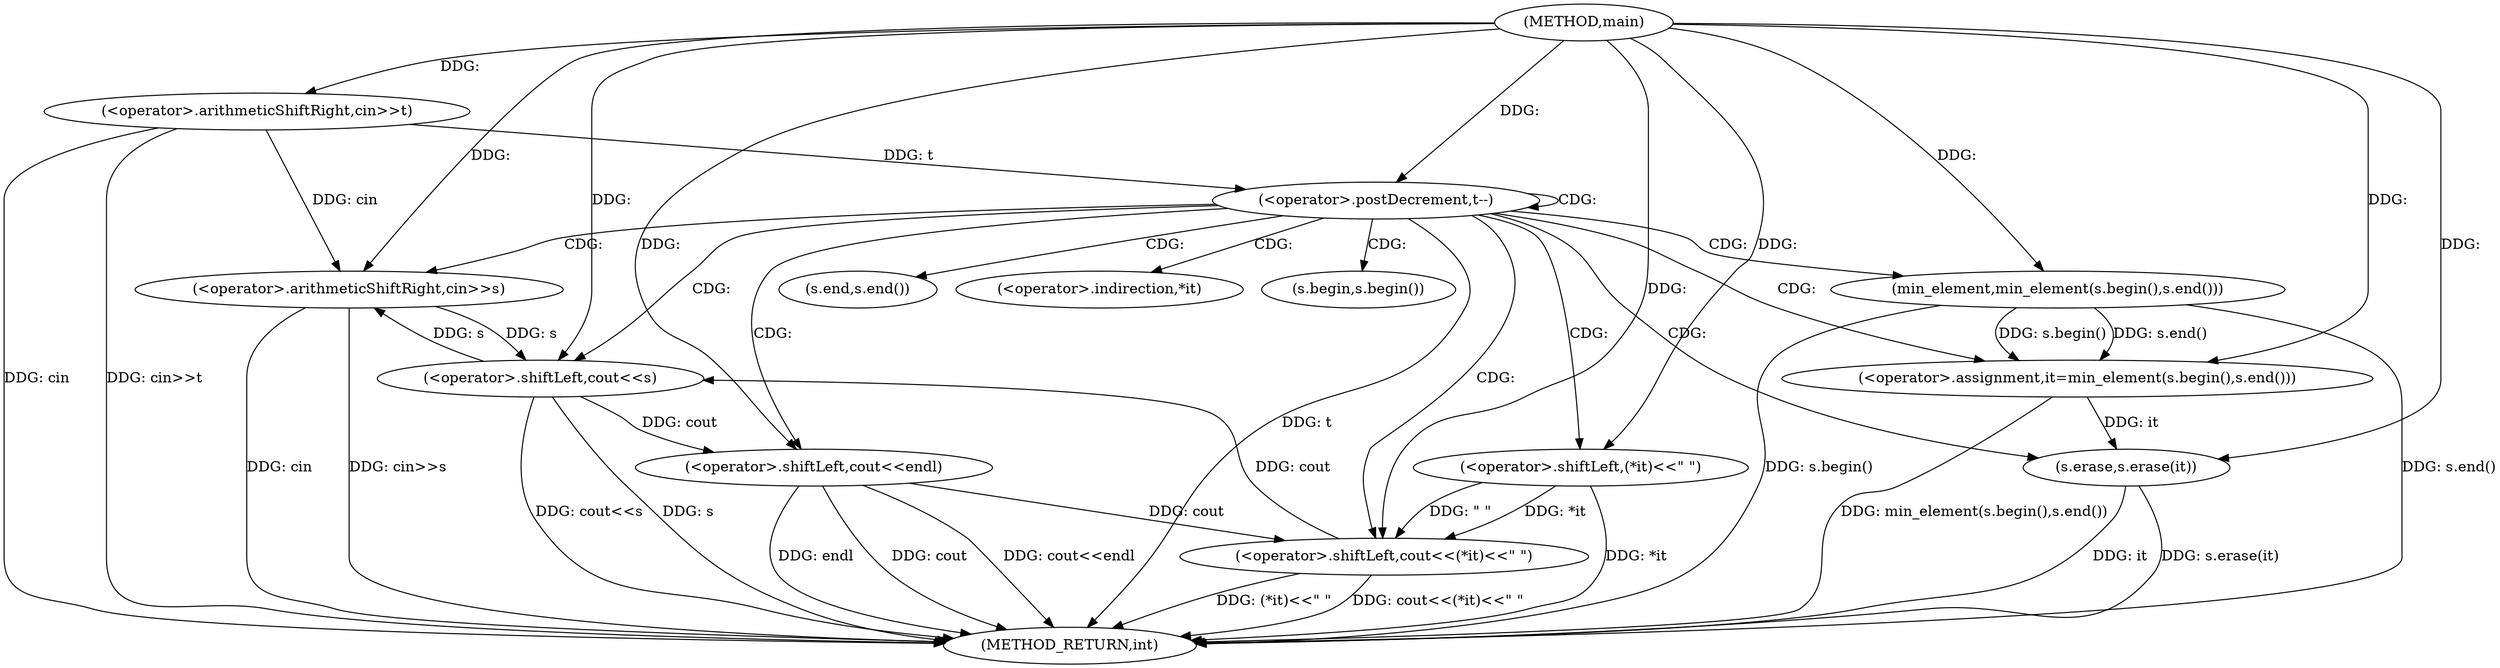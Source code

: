 digraph "main" {  
"1000101" [label = "(METHOD,main)" ]
"1000135" [label = "(METHOD_RETURN,int)" ]
"1000104" [label = "(<operator>.arithmeticShiftRight,cin>>t)" ]
"1000108" [label = "(<operator>.postDecrement,t--)" ]
"1000112" [label = "(<operator>.arithmeticShiftRight,cin>>s)" ]
"1000116" [label = "(<operator>.assignment,it=min_element(s.begin(),s.end()))" ]
"1000121" [label = "(<operator>.shiftLeft,cout<<(*it)<<\" \")" ]
"1000127" [label = "(s.erase,s.erase(it))" ]
"1000129" [label = "(<operator>.shiftLeft,cout<<s)" ]
"1000132" [label = "(<operator>.shiftLeft,cout<<endl)" ]
"1000118" [label = "(min_element,min_element(s.begin(),s.end()))" ]
"1000123" [label = "(<operator>.shiftLeft,(*it)<<\" \")" ]
"1000119" [label = "(s.begin,s.begin())" ]
"1000120" [label = "(s.end,s.end())" ]
"1000124" [label = "(<operator>.indirection,*it)" ]
  "1000104" -> "1000135"  [ label = "DDG: cin"] 
  "1000104" -> "1000135"  [ label = "DDG: cin>>t"] 
  "1000108" -> "1000135"  [ label = "DDG: t"] 
  "1000112" -> "1000135"  [ label = "DDG: cin"] 
  "1000112" -> "1000135"  [ label = "DDG: cin>>s"] 
  "1000118" -> "1000135"  [ label = "DDG: s.begin()"] 
  "1000118" -> "1000135"  [ label = "DDG: s.end()"] 
  "1000116" -> "1000135"  [ label = "DDG: min_element(s.begin(),s.end())"] 
  "1000123" -> "1000135"  [ label = "DDG: *it"] 
  "1000121" -> "1000135"  [ label = "DDG: (*it)<<\" \""] 
  "1000121" -> "1000135"  [ label = "DDG: cout<<(*it)<<\" \""] 
  "1000127" -> "1000135"  [ label = "DDG: it"] 
  "1000127" -> "1000135"  [ label = "DDG: s.erase(it)"] 
  "1000129" -> "1000135"  [ label = "DDG: s"] 
  "1000129" -> "1000135"  [ label = "DDG: cout<<s"] 
  "1000132" -> "1000135"  [ label = "DDG: cout"] 
  "1000132" -> "1000135"  [ label = "DDG: cout<<endl"] 
  "1000132" -> "1000135"  [ label = "DDG: endl"] 
  "1000101" -> "1000104"  [ label = "DDG: "] 
  "1000104" -> "1000108"  [ label = "DDG: t"] 
  "1000101" -> "1000108"  [ label = "DDG: "] 
  "1000118" -> "1000116"  [ label = "DDG: s.end()"] 
  "1000118" -> "1000116"  [ label = "DDG: s.begin()"] 
  "1000104" -> "1000112"  [ label = "DDG: cin"] 
  "1000101" -> "1000112"  [ label = "DDG: "] 
  "1000129" -> "1000112"  [ label = "DDG: s"] 
  "1000101" -> "1000116"  [ label = "DDG: "] 
  "1000132" -> "1000121"  [ label = "DDG: cout"] 
  "1000101" -> "1000121"  [ label = "DDG: "] 
  "1000123" -> "1000121"  [ label = "DDG: *it"] 
  "1000123" -> "1000121"  [ label = "DDG: \" \""] 
  "1000116" -> "1000127"  [ label = "DDG: it"] 
  "1000101" -> "1000127"  [ label = "DDG: "] 
  "1000121" -> "1000129"  [ label = "DDG: cout"] 
  "1000101" -> "1000129"  [ label = "DDG: "] 
  "1000112" -> "1000129"  [ label = "DDG: s"] 
  "1000129" -> "1000132"  [ label = "DDG: cout"] 
  "1000101" -> "1000132"  [ label = "DDG: "] 
  "1000101" -> "1000118"  [ label = "DDG: "] 
  "1000101" -> "1000123"  [ label = "DDG: "] 
  "1000108" -> "1000112"  [ label = "CDG: "] 
  "1000108" -> "1000121"  [ label = "CDG: "] 
  "1000108" -> "1000116"  [ label = "CDG: "] 
  "1000108" -> "1000120"  [ label = "CDG: "] 
  "1000108" -> "1000127"  [ label = "CDG: "] 
  "1000108" -> "1000132"  [ label = "CDG: "] 
  "1000108" -> "1000129"  [ label = "CDG: "] 
  "1000108" -> "1000123"  [ label = "CDG: "] 
  "1000108" -> "1000124"  [ label = "CDG: "] 
  "1000108" -> "1000108"  [ label = "CDG: "] 
  "1000108" -> "1000119"  [ label = "CDG: "] 
  "1000108" -> "1000118"  [ label = "CDG: "] 
}
